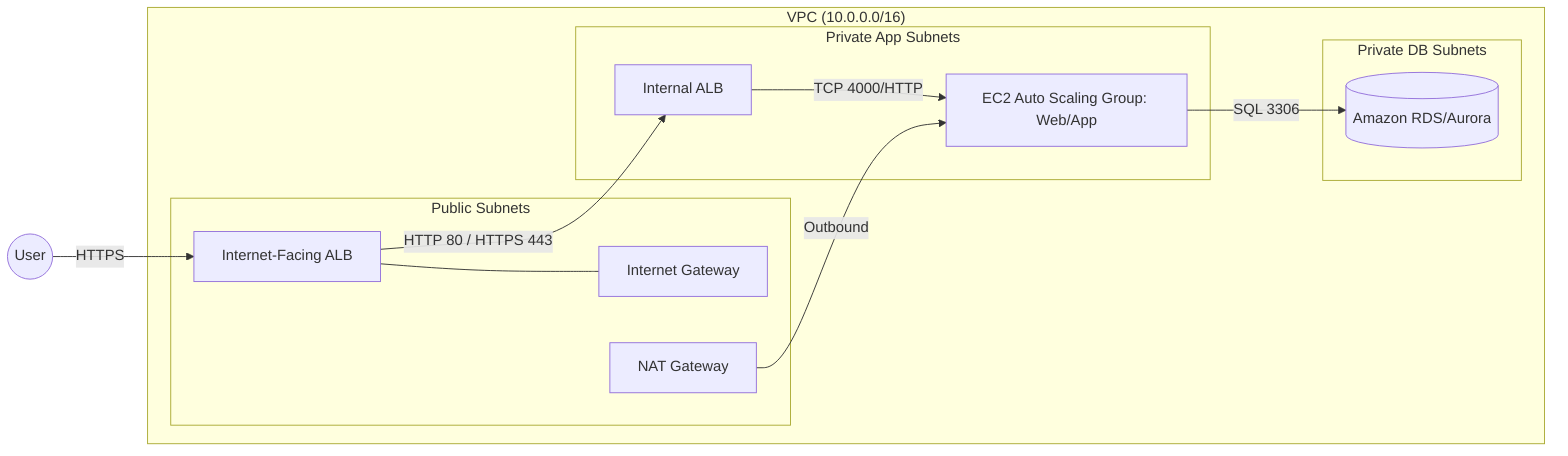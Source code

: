 flowchart LR
  subgraph VPC["VPC (10.0.0.0/16)"]
    subgraph Public["Public Subnets"]
      IGW[Internet Gateway]
      ALB1[Internet-Facing ALB]
      NAT[NAT Gateway]
    end
    subgraph PrivateApp["Private App Subnets"]
      ALB2[Internal ALB]
      ASG[EC2 Auto Scaling Group: Web/App]
    end
    subgraph PrivateDB["Private DB Subnets"]
      RDS[(Amazon RDS/Aurora)]
    end
  end

  User((User)) -->|HTTPS| ALB1 -->|HTTP 80 / HTTPS 443| ALB2 -->|TCP 4000/HTTP| ASG
  ASG -->|SQL 3306| RDS
  NAT -->|Outbound| ASG
  ALB1 --- IGW